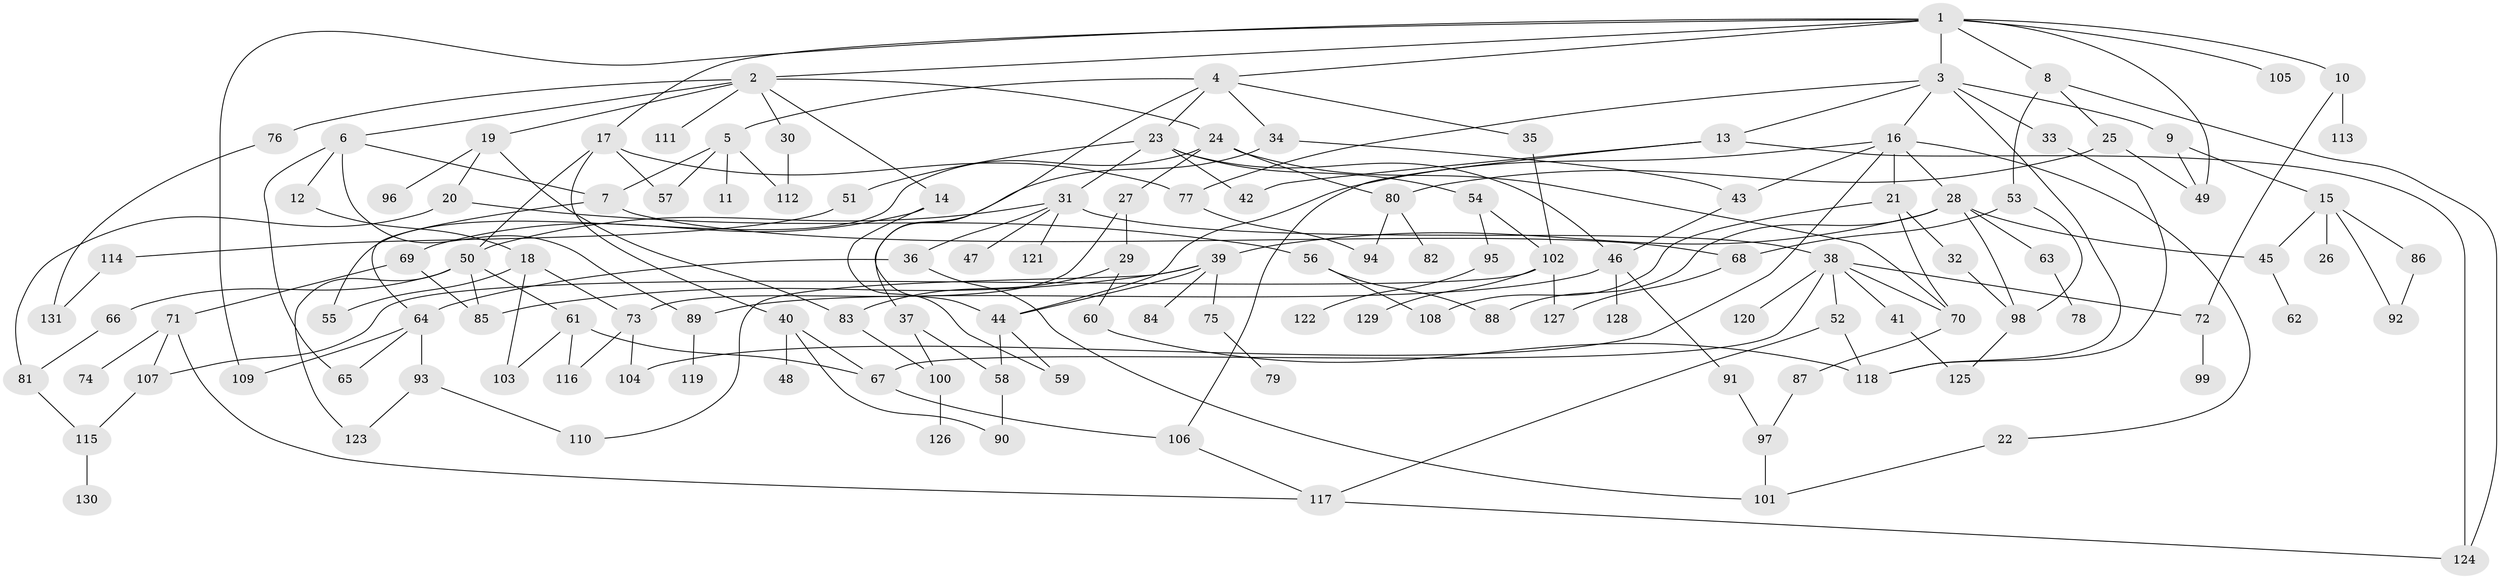 // coarse degree distribution, {9: 0.015384615384615385, 8: 0.015384615384615385, 19: 0.015384615384615385, 11: 0.015384615384615385, 5: 0.13846153846153847, 3: 0.18461538461538463, 1: 0.2, 4: 0.13846153846153847, 10: 0.03076923076923077, 2: 0.2153846153846154, 7: 0.015384615384615385, 6: 0.015384615384615385}
// Generated by graph-tools (version 1.1) at 2025/17/03/04/25 18:17:03]
// undirected, 131 vertices, 192 edges
graph export_dot {
graph [start="1"]
  node [color=gray90,style=filled];
  1;
  2;
  3;
  4;
  5;
  6;
  7;
  8;
  9;
  10;
  11;
  12;
  13;
  14;
  15;
  16;
  17;
  18;
  19;
  20;
  21;
  22;
  23;
  24;
  25;
  26;
  27;
  28;
  29;
  30;
  31;
  32;
  33;
  34;
  35;
  36;
  37;
  38;
  39;
  40;
  41;
  42;
  43;
  44;
  45;
  46;
  47;
  48;
  49;
  50;
  51;
  52;
  53;
  54;
  55;
  56;
  57;
  58;
  59;
  60;
  61;
  62;
  63;
  64;
  65;
  66;
  67;
  68;
  69;
  70;
  71;
  72;
  73;
  74;
  75;
  76;
  77;
  78;
  79;
  80;
  81;
  82;
  83;
  84;
  85;
  86;
  87;
  88;
  89;
  90;
  91;
  92;
  93;
  94;
  95;
  96;
  97;
  98;
  99;
  100;
  101;
  102;
  103;
  104;
  105;
  106;
  107;
  108;
  109;
  110;
  111;
  112;
  113;
  114;
  115;
  116;
  117;
  118;
  119;
  120;
  121;
  122;
  123;
  124;
  125;
  126;
  127;
  128;
  129;
  130;
  131;
  1 -- 2;
  1 -- 3;
  1 -- 4;
  1 -- 8;
  1 -- 10;
  1 -- 17;
  1 -- 105;
  1 -- 109;
  1 -- 49;
  2 -- 6;
  2 -- 14;
  2 -- 19;
  2 -- 24;
  2 -- 30;
  2 -- 76;
  2 -- 111;
  3 -- 9;
  3 -- 13;
  3 -- 16;
  3 -- 33;
  3 -- 77;
  3 -- 118;
  4 -- 5;
  4 -- 23;
  4 -- 34;
  4 -- 35;
  4 -- 44;
  5 -- 7;
  5 -- 11;
  5 -- 57;
  5 -- 112;
  6 -- 12;
  6 -- 65;
  6 -- 89;
  6 -- 7;
  7 -- 64;
  7 -- 68;
  8 -- 25;
  8 -- 53;
  8 -- 124;
  9 -- 15;
  9 -- 49;
  10 -- 72;
  10 -- 113;
  12 -- 18;
  13 -- 106;
  13 -- 42;
  13 -- 124;
  14 -- 69;
  14 -- 59;
  15 -- 26;
  15 -- 45;
  15 -- 86;
  15 -- 92;
  16 -- 21;
  16 -- 22;
  16 -- 28;
  16 -- 43;
  16 -- 44;
  16 -- 104;
  17 -- 40;
  17 -- 77;
  17 -- 50;
  17 -- 57;
  18 -- 103;
  18 -- 73;
  18 -- 55;
  19 -- 20;
  19 -- 83;
  19 -- 96;
  20 -- 56;
  20 -- 81;
  21 -- 32;
  21 -- 108;
  21 -- 70;
  22 -- 101;
  23 -- 31;
  23 -- 42;
  23 -- 46;
  23 -- 51;
  23 -- 54;
  24 -- 27;
  24 -- 55;
  24 -- 70;
  24 -- 80;
  25 -- 80;
  25 -- 49;
  27 -- 29;
  27 -- 73;
  28 -- 39;
  28 -- 63;
  28 -- 88;
  28 -- 98;
  28 -- 45;
  29 -- 60;
  29 -- 83;
  30 -- 112;
  31 -- 36;
  31 -- 38;
  31 -- 47;
  31 -- 50;
  31 -- 121;
  32 -- 98;
  33 -- 118;
  34 -- 37;
  34 -- 43;
  35 -- 102;
  36 -- 64;
  36 -- 101;
  37 -- 58;
  37 -- 100;
  38 -- 41;
  38 -- 52;
  38 -- 67;
  38 -- 120;
  38 -- 72;
  38 -- 70;
  39 -- 44;
  39 -- 75;
  39 -- 84;
  39 -- 110;
  39 -- 85;
  40 -- 48;
  40 -- 90;
  40 -- 67;
  41 -- 125;
  43 -- 46;
  44 -- 59;
  44 -- 58;
  45 -- 62;
  46 -- 91;
  46 -- 128;
  46 -- 89;
  50 -- 61;
  50 -- 66;
  50 -- 85;
  50 -- 123;
  51 -- 114;
  52 -- 117;
  52 -- 118;
  53 -- 68;
  53 -- 98;
  54 -- 95;
  54 -- 102;
  56 -- 108;
  56 -- 88;
  58 -- 90;
  60 -- 118;
  61 -- 67;
  61 -- 116;
  61 -- 103;
  63 -- 78;
  64 -- 93;
  64 -- 65;
  64 -- 109;
  66 -- 81;
  67 -- 106;
  68 -- 127;
  69 -- 71;
  69 -- 85;
  70 -- 87;
  71 -- 74;
  71 -- 107;
  71 -- 117;
  72 -- 99;
  73 -- 104;
  73 -- 116;
  75 -- 79;
  76 -- 131;
  77 -- 94;
  80 -- 82;
  80 -- 94;
  81 -- 115;
  83 -- 100;
  86 -- 92;
  87 -- 97;
  89 -- 119;
  91 -- 97;
  93 -- 110;
  93 -- 123;
  95 -- 122;
  97 -- 101;
  98 -- 125;
  100 -- 126;
  102 -- 127;
  102 -- 129;
  102 -- 107;
  106 -- 117;
  107 -- 115;
  114 -- 131;
  115 -- 130;
  117 -- 124;
}
